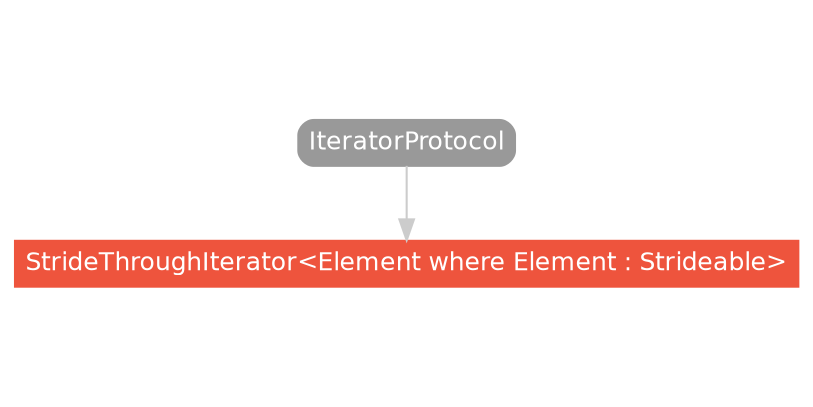 strict digraph "StrideThroughIterator<Element where Element : Strideable> - Type Hierarchy - SwiftDoc.org" {
    pad="0.1,0.8"
    node [shape=box, style="filled,rounded", color="#999999", fillcolor="#999999", fontcolor=white, fontname=Helvetica, fontnames="Helvetica,sansserif", fontsize=12, margin="0.07,0.05", height="0.3"]
    edge [color="#cccccc"]
    "IteratorProtocol" [URL="/protocol/IteratorProtocol/hierarchy/"]
    "StrideThroughIterator<Element where Element : Strideable>" [URL="/type/StrideThroughIterator/", style="filled", fillcolor="#ee543d", color="#ee543d"]    "IteratorProtocol" -> "StrideThroughIterator<Element where Element : Strideable>"
    subgraph Types {
        rank = max; "StrideThroughIterator<Element where Element : Strideable>";
    }
}